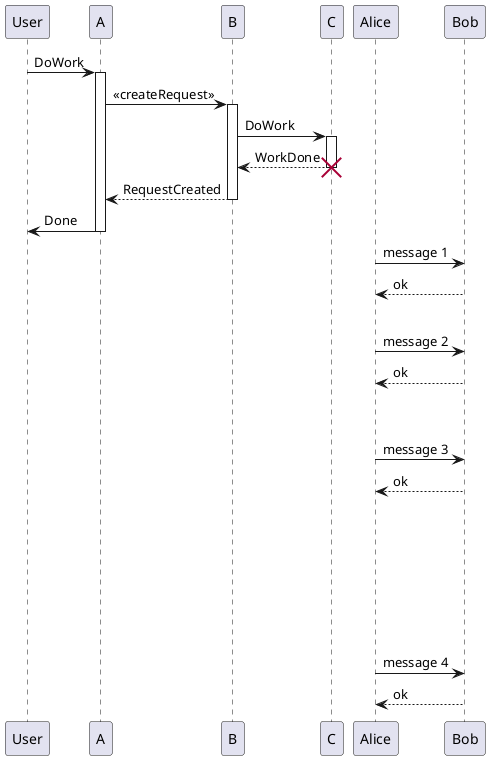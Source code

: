 @startuml

participant User

User -> A: DoWork

activate A

A -> B: << createRequest >>

activate B

B -> C: DoWork

activate C

C --> B: WorkDone

destroy C

B --> A: RequestCreated

deactivate B

A -> User: Done

deactivate A

Alice -> Bob: message 1

Bob --> Alice: ok

|||

Alice -> Bob: message 2

Bob --> Alice: ok

||45||

Alice -> Bob: message 3

Bob --> Alice: ok

||150||

Alice -> Bob: message 4

Bob --> Alice: ok


@enduml
